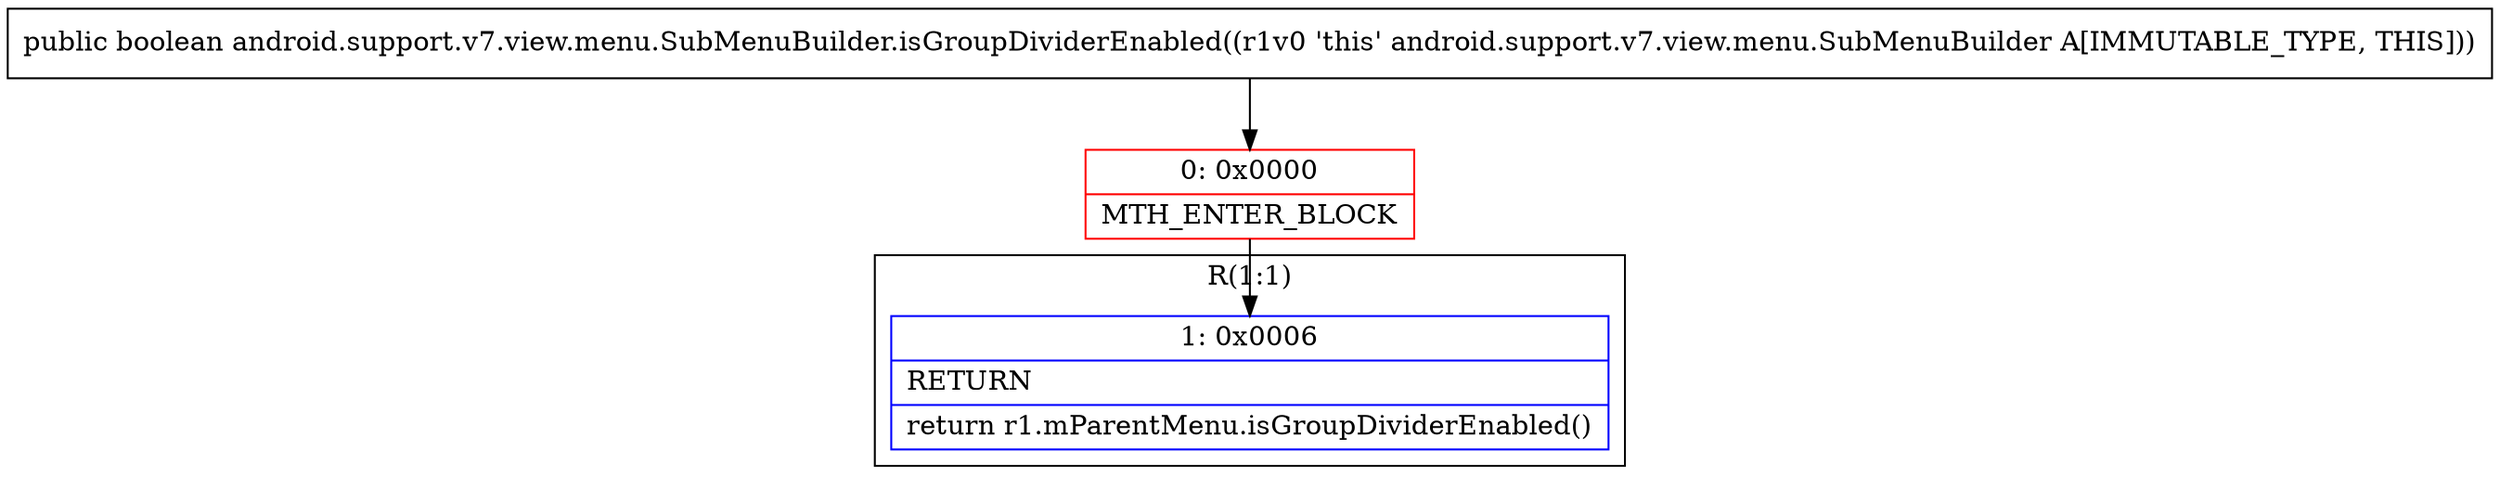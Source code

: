 digraph "CFG forandroid.support.v7.view.menu.SubMenuBuilder.isGroupDividerEnabled()Z" {
subgraph cluster_Region_882243845 {
label = "R(1:1)";
node [shape=record,color=blue];
Node_1 [shape=record,label="{1\:\ 0x0006|RETURN\l|return r1.mParentMenu.isGroupDividerEnabled()\l}"];
}
Node_0 [shape=record,color=red,label="{0\:\ 0x0000|MTH_ENTER_BLOCK\l}"];
MethodNode[shape=record,label="{public boolean android.support.v7.view.menu.SubMenuBuilder.isGroupDividerEnabled((r1v0 'this' android.support.v7.view.menu.SubMenuBuilder A[IMMUTABLE_TYPE, THIS])) }"];
MethodNode -> Node_0;
Node_0 -> Node_1;
}

